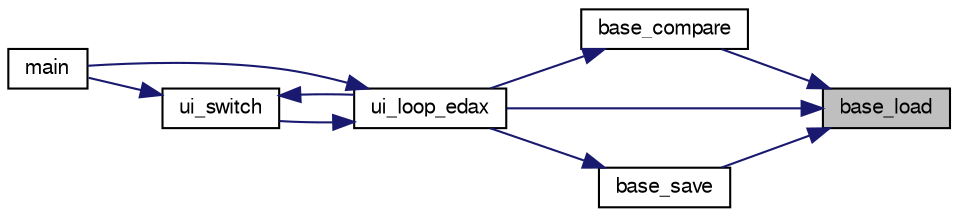digraph "base_load"
{
 // LATEX_PDF_SIZE
  bgcolor="transparent";
  edge [fontname="FreeSans",fontsize="10",labelfontname="FreeSans",labelfontsize="10"];
  node [fontname="FreeSans",fontsize="10",shape=record];
  rankdir="RL";
  Node1 [label="base_load",height=0.2,width=0.4,color="black", fillcolor="grey75", style="filled", fontcolor="black",tooltip="Load a game database."];
  Node1 -> Node2 [dir="back",color="midnightblue",fontsize="10",style="solid",fontname="FreeSans"];
  Node2 [label="base_compare",height=0.2,width=0.4,color="black",URL="$base_8c.html#af17bb56204f19789eb51ab2a2ca1ec5f",tooltip="Base Compare."];
  Node2 -> Node3 [dir="back",color="midnightblue",fontsize="10",style="solid",fontname="FreeSans"];
  Node3 [label="ui_loop_edax",height=0.2,width=0.4,color="black",URL="$edax_8c.html#a2354b96c7688bae32bedb6203d672f50",tooltip="Loop event."];
  Node3 -> Node4 [dir="back",color="midnightblue",fontsize="10",style="solid",fontname="FreeSans"];
  Node4 [label="main",height=0.2,width=0.4,color="black",URL="$main_8c.html#a3c04138a5bfe5d72780bb7e82a18e627",tooltip="edax main function."];
  Node3 -> Node5 [dir="back",color="midnightblue",fontsize="10",style="solid",fontname="FreeSans"];
  Node5 [label="ui_switch",height=0.2,width=0.4,color="black",URL="$ui_8c.html#a4234d6b0fd690186ef0ec2fc2eba2d4d",tooltip="Switch between different User Interface."];
  Node5 -> Node4 [dir="back",color="midnightblue",fontsize="10",style="solid",fontname="FreeSans"];
  Node5 -> Node3 [dir="back",color="midnightblue",fontsize="10",style="solid",fontname="FreeSans"];
  Node1 -> Node6 [dir="back",color="midnightblue",fontsize="10",style="solid",fontname="FreeSans"];
  Node6 [label="base_save",height=0.2,width=0.4,color="black",URL="$base_8c.html#a290adf2a96f38b6d37874b1486027ec8",tooltip="Save a game database."];
  Node6 -> Node3 [dir="back",color="midnightblue",fontsize="10",style="solid",fontname="FreeSans"];
  Node1 -> Node3 [dir="back",color="midnightblue",fontsize="10",style="solid",fontname="FreeSans"];
}
